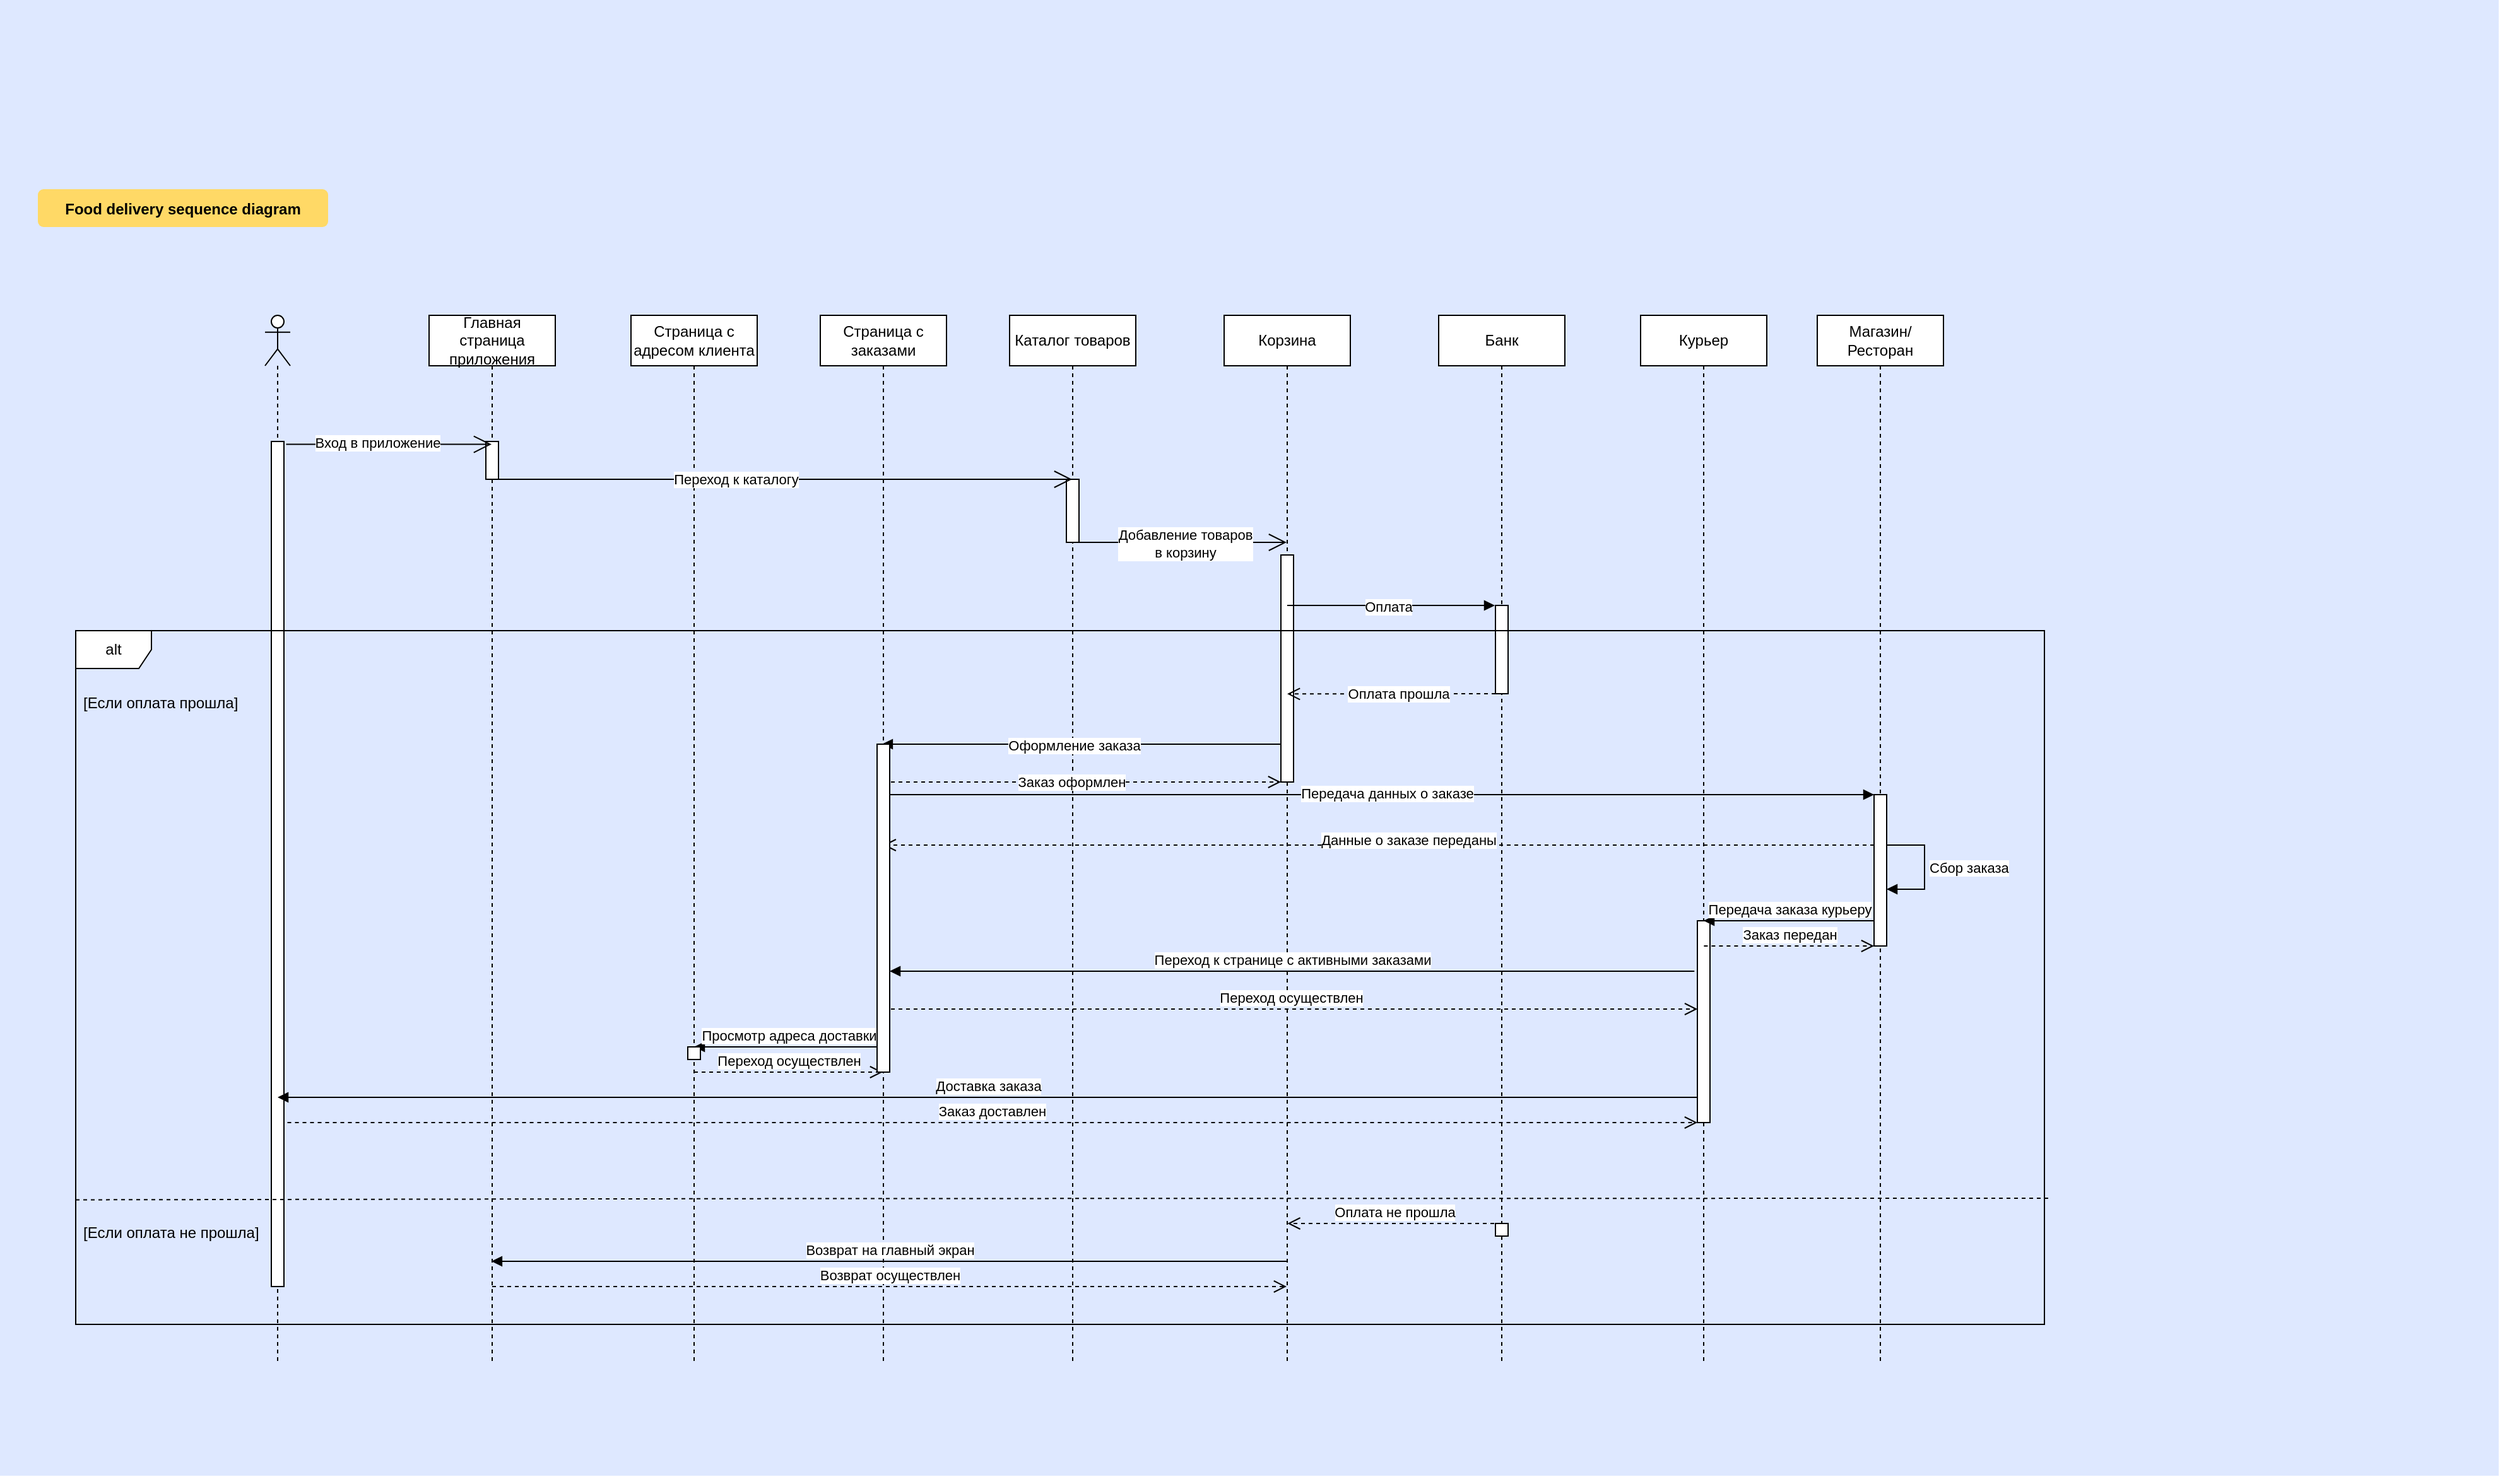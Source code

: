 <mxfile version="24.4.4" type="github">
  <diagram name="Page-1" id="9361dd3d-8414-5efd-6122-117bd74ce7a7">
    <mxGraphModel dx="2070" dy="1345" grid="1" gridSize="10" guides="1" tooltips="1" connect="1" arrows="1" fold="1" page="0" pageScale="1.5" pageWidth="826" pageHeight="1169" background="none" math="0" shadow="0">
      <root>
        <mxCell id="0" />
        <mxCell id="1" parent="0" />
        <mxCell id="69" value="" style="fillColor=#DEE8FF;strokeColor=none" parent="1" vertex="1">
          <mxGeometry x="-60" y="-130" width="1980" height="1170" as="geometry" />
        </mxCell>
        <mxCell id="71" value="Food delivery sequence diagram" style="rounded=1;fontStyle=1;fillColor=#FFD966;strokeColor=none" parent="1" vertex="1">
          <mxGeometry x="-30" y="20" width="230" height="30" as="geometry" />
        </mxCell>
        <mxCell id="UPtsHk0D0u4_NF4o992L-101" value="Главная страница приложения" style="shape=umlLifeline;perimeter=lifelinePerimeter;whiteSpace=wrap;html=1;container=1;dropTarget=0;collapsible=0;recursiveResize=0;outlineConnect=0;portConstraint=eastwest;newEdgeStyle={&quot;curved&quot;:0,&quot;rounded&quot;:0};" parent="1" vertex="1">
          <mxGeometry x="280" y="120" width="100" height="830" as="geometry" />
        </mxCell>
        <mxCell id="_cgKuGow4p5AxRxBIo20-82" value="" style="html=1;points=[[0,0,0,0,5],[0,1,0,0,-5],[1,0,0,0,5],[1,1,0,0,-5]];perimeter=orthogonalPerimeter;outlineConnect=0;targetShapes=umlLifeline;portConstraint=eastwest;newEdgeStyle={&quot;curved&quot;:0,&quot;rounded&quot;:0};" vertex="1" parent="UPtsHk0D0u4_NF4o992L-101">
          <mxGeometry x="45" y="100" width="10" height="30" as="geometry" />
        </mxCell>
        <mxCell id="UPtsHk0D0u4_NF4o992L-102" value="Каталог товаров" style="shape=umlLifeline;perimeter=lifelinePerimeter;whiteSpace=wrap;html=1;container=1;dropTarget=0;collapsible=0;recursiveResize=0;outlineConnect=0;portConstraint=eastwest;newEdgeStyle={&quot;curved&quot;:0,&quot;rounded&quot;:0};" parent="1" vertex="1">
          <mxGeometry x="740" y="120" width="100" height="830" as="geometry" />
        </mxCell>
        <mxCell id="_cgKuGow4p5AxRxBIo20-85" value="" style="html=1;points=[[0,0,0,0,5],[0,1,0,0,-5],[1,0,0,0,5],[1,1,0,0,-5]];perimeter=orthogonalPerimeter;outlineConnect=0;targetShapes=umlLifeline;portConstraint=eastwest;newEdgeStyle={&quot;curved&quot;:0,&quot;rounded&quot;:0};" vertex="1" parent="UPtsHk0D0u4_NF4o992L-102">
          <mxGeometry x="45" y="130" width="10" height="50" as="geometry" />
        </mxCell>
        <mxCell id="UPtsHk0D0u4_NF4o992L-103" value="Корзина" style="shape=umlLifeline;perimeter=lifelinePerimeter;whiteSpace=wrap;html=1;container=1;dropTarget=0;collapsible=0;recursiveResize=0;outlineConnect=0;portConstraint=eastwest;newEdgeStyle={&quot;curved&quot;:0,&quot;rounded&quot;:0};" parent="1" vertex="1">
          <mxGeometry x="910" y="120" width="100" height="830" as="geometry" />
        </mxCell>
        <mxCell id="_cgKuGow4p5AxRxBIo20-86" value="" style="html=1;points=[[0,0,0,0,5],[0,1,0,0,-5],[1,0,0,0,5],[1,1,0,0,-5]];perimeter=orthogonalPerimeter;outlineConnect=0;targetShapes=umlLifeline;portConstraint=eastwest;newEdgeStyle={&quot;curved&quot;:0,&quot;rounded&quot;:0};" vertex="1" parent="UPtsHk0D0u4_NF4o992L-103">
          <mxGeometry x="45" y="190" width="10" height="180" as="geometry" />
        </mxCell>
        <mxCell id="UPtsHk0D0u4_NF4o992L-104" value="Банк" style="shape=umlLifeline;perimeter=lifelinePerimeter;whiteSpace=wrap;html=1;container=1;dropTarget=0;collapsible=0;recursiveResize=0;outlineConnect=0;portConstraint=eastwest;newEdgeStyle={&quot;curved&quot;:0,&quot;rounded&quot;:0};" parent="1" vertex="1">
          <mxGeometry x="1080" y="120" width="100" height="830" as="geometry" />
        </mxCell>
        <mxCell id="_cgKuGow4p5AxRxBIo20-91" value="" style="html=1;points=[[0,0,0,0,5],[0,1,0,0,-5],[1,0,0,0,5],[1,1,0,0,-5]];perimeter=orthogonalPerimeter;outlineConnect=0;targetShapes=umlLifeline;portConstraint=eastwest;newEdgeStyle={&quot;curved&quot;:0,&quot;rounded&quot;:0};" vertex="1" parent="UPtsHk0D0u4_NF4o992L-104">
          <mxGeometry x="45" y="230" width="10" height="70" as="geometry" />
        </mxCell>
        <mxCell id="_cgKuGow4p5AxRxBIo20-146" value="" style="html=1;points=[[0,0,0,0,5],[0,1,0,0,-5],[1,0,0,0,5],[1,1,0,0,-5]];perimeter=orthogonalPerimeter;outlineConnect=0;targetShapes=umlLifeline;portConstraint=eastwest;newEdgeStyle={&quot;curved&quot;:0,&quot;rounded&quot;:0};" vertex="1" parent="UPtsHk0D0u4_NF4o992L-104">
          <mxGeometry x="45" y="720" width="10" height="10" as="geometry" />
        </mxCell>
        <mxCell id="UPtsHk0D0u4_NF4o992L-105" value="Курьер" style="shape=umlLifeline;perimeter=lifelinePerimeter;whiteSpace=wrap;html=1;container=1;dropTarget=0;collapsible=0;recursiveResize=0;outlineConnect=0;portConstraint=eastwest;newEdgeStyle={&quot;curved&quot;:0,&quot;rounded&quot;:0};" parent="1" vertex="1">
          <mxGeometry x="1240" y="120" width="100" height="830" as="geometry" />
        </mxCell>
        <mxCell id="_cgKuGow4p5AxRxBIo20-142" value="" style="html=1;points=[[0,0,0,0,5],[0,1,0,0,-5],[1,0,0,0,5],[1,1,0,0,-5]];perimeter=orthogonalPerimeter;outlineConnect=0;targetShapes=umlLifeline;portConstraint=eastwest;newEdgeStyle={&quot;curved&quot;:0,&quot;rounded&quot;:0};" vertex="1" parent="UPtsHk0D0u4_NF4o992L-105">
          <mxGeometry x="45" y="480" width="10" height="160" as="geometry" />
        </mxCell>
        <mxCell id="UPtsHk0D0u4_NF4o992L-106" value="Магазин/Ресторан" style="shape=umlLifeline;perimeter=lifelinePerimeter;whiteSpace=wrap;html=1;container=1;dropTarget=0;collapsible=0;recursiveResize=0;outlineConnect=0;portConstraint=eastwest;newEdgeStyle={&quot;curved&quot;:0,&quot;rounded&quot;:0};" parent="1" vertex="1">
          <mxGeometry x="1380" y="120" width="100" height="830" as="geometry" />
        </mxCell>
        <mxCell id="_cgKuGow4p5AxRxBIo20-131" value="" style="html=1;points=[[0,0,0,0,5],[0,1,0,0,-5],[1,0,0,0,5],[1,1,0,0,-5]];perimeter=orthogonalPerimeter;outlineConnect=0;targetShapes=umlLifeline;portConstraint=eastwest;newEdgeStyle={&quot;curved&quot;:0,&quot;rounded&quot;:0};" vertex="1" parent="UPtsHk0D0u4_NF4o992L-106">
          <mxGeometry x="45" y="380" width="10" height="120" as="geometry" />
        </mxCell>
        <mxCell id="_cgKuGow4p5AxRxBIo20-132" value="Сбор заказа" style="html=1;align=left;spacingLeft=2;endArrow=block;rounded=0;edgeStyle=orthogonalEdgeStyle;curved=0;rounded=0;" edge="1" target="_cgKuGow4p5AxRxBIo20-131" parent="UPtsHk0D0u4_NF4o992L-106">
          <mxGeometry relative="1" as="geometry">
            <mxPoint x="55" y="420" as="sourcePoint" />
            <Array as="points">
              <mxPoint x="85" y="420" />
              <mxPoint x="85" y="455" />
            </Array>
            <mxPoint x="60" y="455.0" as="targetPoint" />
          </mxGeometry>
        </mxCell>
        <mxCell id="UPtsHk0D0u4_NF4o992L-107" value="" style="endArrow=open;endFill=1;endSize=12;html=1;rounded=0;exitX=0.056;exitY=1.242;exitDx=0;exitDy=0;exitPerimeter=0;" parent="1" target="UPtsHk0D0u4_NF4o992L-101" edge="1">
          <mxGeometry width="160" relative="1" as="geometry">
            <mxPoint x="166.72" y="222.292" as="sourcePoint" />
            <mxPoint x="330" y="220" as="targetPoint" />
          </mxGeometry>
        </mxCell>
        <mxCell id="_cgKuGow4p5AxRxBIo20-122" value="Вход в приложение" style="edgeLabel;html=1;align=center;verticalAlign=middle;resizable=0;points=[];" vertex="1" connectable="0" parent="UPtsHk0D0u4_NF4o992L-107">
          <mxGeometry x="-0.488" y="-3" relative="1" as="geometry">
            <mxPoint x="31" y="-5" as="offset" />
          </mxGeometry>
        </mxCell>
        <mxCell id="_cgKuGow4p5AxRxBIo20-76" value="" style="shape=umlLifeline;perimeter=lifelinePerimeter;whiteSpace=wrap;html=1;container=1;dropTarget=0;collapsible=0;recursiveResize=0;outlineConnect=0;portConstraint=eastwest;newEdgeStyle={&quot;curved&quot;:0,&quot;rounded&quot;:0};participant=umlActor;" vertex="1" parent="1">
          <mxGeometry x="150" y="120" width="20" height="830" as="geometry" />
        </mxCell>
        <mxCell id="_cgKuGow4p5AxRxBIo20-77" value="" style="html=1;points=[[0,0,0,0,5],[0,1,0,0,-5],[1,0,0,0,5],[1,1,0,0,-5]];perimeter=orthogonalPerimeter;outlineConnect=0;targetShapes=umlLifeline;portConstraint=eastwest;newEdgeStyle={&quot;curved&quot;:0,&quot;rounded&quot;:0};" vertex="1" parent="_cgKuGow4p5AxRxBIo20-76">
          <mxGeometry x="5" y="100" width="10" height="670" as="geometry" />
        </mxCell>
        <mxCell id="_cgKuGow4p5AxRxBIo20-78" value="Страница с адресом клиента" style="shape=umlLifeline;perimeter=lifelinePerimeter;whiteSpace=wrap;html=1;container=1;dropTarget=0;collapsible=0;recursiveResize=0;outlineConnect=0;portConstraint=eastwest;newEdgeStyle={&quot;curved&quot;:0,&quot;rounded&quot;:0};" vertex="1" parent="1">
          <mxGeometry x="440" y="120" width="100" height="830" as="geometry" />
        </mxCell>
        <mxCell id="_cgKuGow4p5AxRxBIo20-83" value="" style="endArrow=open;endFill=1;endSize=12;html=1;rounded=0;" edge="1" parent="1" target="UPtsHk0D0u4_NF4o992L-102">
          <mxGeometry width="160" relative="1" as="geometry">
            <mxPoint x="330" y="250" as="sourcePoint" />
            <mxPoint x="490" y="250" as="targetPoint" />
          </mxGeometry>
        </mxCell>
        <mxCell id="_cgKuGow4p5AxRxBIo20-121" value="Переход к каталогу" style="edgeLabel;html=1;align=center;verticalAlign=middle;resizable=0;points=[];" vertex="1" connectable="0" parent="_cgKuGow4p5AxRxBIo20-83">
          <mxGeometry x="-0.163" relative="1" as="geometry">
            <mxPoint as="offset" />
          </mxGeometry>
        </mxCell>
        <mxCell id="_cgKuGow4p5AxRxBIo20-84" value="" style="endArrow=open;endFill=1;endSize=12;html=1;rounded=0;" edge="1" parent="1">
          <mxGeometry width="160" relative="1" as="geometry">
            <mxPoint x="788.5" y="300" as="sourcePoint" />
            <mxPoint x="959.5" y="300" as="targetPoint" />
          </mxGeometry>
        </mxCell>
        <mxCell id="_cgKuGow4p5AxRxBIo20-120" value="Добавление товаров&lt;div&gt;в корзину&lt;/div&gt;" style="edgeLabel;html=1;align=center;verticalAlign=middle;resizable=0;points=[];" vertex="1" connectable="0" parent="_cgKuGow4p5AxRxBIo20-84">
          <mxGeometry x="0.056" y="-1" relative="1" as="geometry">
            <mxPoint as="offset" />
          </mxGeometry>
        </mxCell>
        <mxCell id="_cgKuGow4p5AxRxBIo20-87" value="" style="html=1;verticalAlign=bottom;endArrow=block;curved=0;rounded=0;" edge="1" parent="1">
          <mxGeometry width="80" relative="1" as="geometry">
            <mxPoint x="960" y="350.0" as="sourcePoint" />
            <mxPoint x="1124.5" y="350.0" as="targetPoint" />
          </mxGeometry>
        </mxCell>
        <mxCell id="_cgKuGow4p5AxRxBIo20-119" value="Оплата" style="edgeLabel;html=1;align=center;verticalAlign=middle;resizable=0;points=[];" vertex="1" connectable="0" parent="_cgKuGow4p5AxRxBIo20-87">
          <mxGeometry x="-0.03" y="-1" relative="1" as="geometry">
            <mxPoint as="offset" />
          </mxGeometry>
        </mxCell>
        <mxCell id="_cgKuGow4p5AxRxBIo20-90" value="alt" style="shape=umlFrame;whiteSpace=wrap;html=1;pointerEvents=0;" vertex="1" parent="1">
          <mxGeometry y="370" width="1560" height="550" as="geometry" />
        </mxCell>
        <mxCell id="_cgKuGow4p5AxRxBIo20-93" value="" style="endArrow=none;dashed=1;html=1;rounded=0;exitX=-0.003;exitY=0.5;exitDx=0;exitDy=0;exitPerimeter=0;entryX=1;entryY=0.497;entryDx=0;entryDy=0;entryPerimeter=0;" edge="1" parent="1">
          <mxGeometry width="50" height="50" relative="1" as="geometry">
            <mxPoint x="1.634e-13" y="821.23" as="sourcePoint" />
            <mxPoint x="1564.68" y="820" as="targetPoint" />
            <Array as="points">
              <mxPoint x="594.68" y="820.23" />
            </Array>
          </mxGeometry>
        </mxCell>
        <mxCell id="_cgKuGow4p5AxRxBIo20-94" value="[Если оплата прошла]" style="text;strokeColor=none;fillColor=none;align=left;verticalAlign=middle;spacingTop=-1;spacingLeft=4;spacingRight=4;rotatable=0;labelPosition=right;points=[];portConstraint=eastwest;" vertex="1" parent="1">
          <mxGeometry y="420" height="14" as="geometry" />
        </mxCell>
        <mxCell id="_cgKuGow4p5AxRxBIo20-95" value="[Если оплата не прошла]" style="text;strokeColor=none;fillColor=none;align=left;verticalAlign=middle;spacingTop=-1;spacingLeft=4;spacingRight=4;rotatable=0;labelPosition=right;points=[];portConstraint=eastwest;" vertex="1" parent="1">
          <mxGeometry x="-20" y="840" width="20" height="14" as="geometry" />
        </mxCell>
        <mxCell id="_cgKuGow4p5AxRxBIo20-96" value="" style="html=1;verticalAlign=bottom;endArrow=open;dashed=1;endSize=8;curved=0;rounded=0;exitX=0.5;exitY=0.195;exitDx=0;exitDy=0;exitPerimeter=0;" edge="1" parent="1">
          <mxGeometry relative="1" as="geometry">
            <mxPoint x="1125" y="420.0" as="sourcePoint" />
            <mxPoint x="960" y="420.15" as="targetPoint" />
            <Array as="points">
              <mxPoint x="1025" y="420.15" />
            </Array>
          </mxGeometry>
        </mxCell>
        <mxCell id="_cgKuGow4p5AxRxBIo20-116" value="Оплата прошла" style="edgeLabel;html=1;align=center;verticalAlign=middle;resizable=0;points=[];" vertex="1" connectable="0" parent="_cgKuGow4p5AxRxBIo20-96">
          <mxGeometry x="-0.058" relative="1" as="geometry">
            <mxPoint as="offset" />
          </mxGeometry>
        </mxCell>
        <mxCell id="_cgKuGow4p5AxRxBIo20-97" value="" style="text;strokeColor=none;fillColor=none;align=left;verticalAlign=middle;spacingTop=-1;spacingLeft=4;spacingRight=4;rotatable=0;labelPosition=right;points=[];portConstraint=eastwest;" vertex="1" parent="1">
          <mxGeometry x="700" y="500" width="20" height="14" as="geometry" />
        </mxCell>
        <mxCell id="_cgKuGow4p5AxRxBIo20-98" value="Страница с заказами" style="shape=umlLifeline;perimeter=lifelinePerimeter;whiteSpace=wrap;html=1;container=1;dropTarget=0;collapsible=0;recursiveResize=0;outlineConnect=0;portConstraint=eastwest;newEdgeStyle={&quot;curved&quot;:0,&quot;rounded&quot;:0};" vertex="1" parent="1">
          <mxGeometry x="590" y="120" width="100" height="830" as="geometry" />
        </mxCell>
        <mxCell id="_cgKuGow4p5AxRxBIo20-100" value="" style="html=1;verticalAlign=bottom;endArrow=block;curved=0;rounded=0;" edge="1" parent="1">
          <mxGeometry width="80" relative="1" as="geometry">
            <mxPoint x="955" y="460.0" as="sourcePoint" />
            <mxPoint x="638.962" y="460.0" as="targetPoint" />
          </mxGeometry>
        </mxCell>
        <mxCell id="_cgKuGow4p5AxRxBIo20-117" value="Оформление заказа" style="edgeLabel;html=1;align=center;verticalAlign=middle;resizable=0;points=[];" vertex="1" connectable="0" parent="_cgKuGow4p5AxRxBIo20-100">
          <mxGeometry x="0.15" y="1" relative="1" as="geometry">
            <mxPoint x="17" as="offset" />
          </mxGeometry>
        </mxCell>
        <mxCell id="_cgKuGow4p5AxRxBIo20-106" value="" style="html=1;verticalAlign=bottom;endArrow=open;dashed=1;endSize=8;curved=0;rounded=0;" edge="1" parent="1" target="_cgKuGow4p5AxRxBIo20-86">
          <mxGeometry relative="1" as="geometry">
            <mxPoint x="640" y="490" as="sourcePoint" />
            <mxPoint x="949.83" y="490" as="targetPoint" />
          </mxGeometry>
        </mxCell>
        <mxCell id="_cgKuGow4p5AxRxBIo20-118" value="Заказ оформлен" style="edgeLabel;html=1;align=center;verticalAlign=middle;resizable=0;points=[];" vertex="1" connectable="0" parent="_cgKuGow4p5AxRxBIo20-106">
          <mxGeometry x="-0.298" y="1" relative="1" as="geometry">
            <mxPoint x="38" y="1" as="offset" />
          </mxGeometry>
        </mxCell>
        <mxCell id="_cgKuGow4p5AxRxBIo20-107" value="" style="text;strokeColor=none;fillColor=none;align=left;verticalAlign=middle;spacingTop=-1;spacingLeft=4;spacingRight=4;rotatable=0;labelPosition=right;points=[];portConstraint=eastwest;" vertex="1" parent="1">
          <mxGeometry x="820" y="500" width="20" height="14" as="geometry" />
        </mxCell>
        <mxCell id="_cgKuGow4p5AxRxBIo20-110" value="" style="html=1;verticalAlign=bottom;endArrow=block;curved=0;rounded=0;" edge="1" parent="1">
          <mxGeometry relative="1" as="geometry">
            <mxPoint x="640.371" y="500" as="sourcePoint" />
            <mxPoint x="1425" y="500" as="targetPoint" />
          </mxGeometry>
        </mxCell>
        <mxCell id="_cgKuGow4p5AxRxBIo20-115" value="Передача данных о заказе" style="edgeLabel;html=1;align=center;verticalAlign=middle;resizable=0;points=[];" vertex="1" connectable="0" parent="_cgKuGow4p5AxRxBIo20-110">
          <mxGeometry x="0.016" y="1" relative="1" as="geometry">
            <mxPoint as="offset" />
          </mxGeometry>
        </mxCell>
        <mxCell id="_cgKuGow4p5AxRxBIo20-111" value="" style="html=1;verticalAlign=bottom;endArrow=open;dashed=1;endSize=8;curved=0;rounded=0;" edge="1" source="_cgKuGow4p5AxRxBIo20-131" parent="1">
          <mxGeometry relative="1" as="geometry">
            <mxPoint x="639.833" y="540" as="targetPoint" />
            <mxPoint x="1420" y="540" as="sourcePoint" />
          </mxGeometry>
        </mxCell>
        <mxCell id="_cgKuGow4p5AxRxBIo20-114" value="Данные о заказе переданы" style="edgeLabel;html=1;align=center;verticalAlign=middle;resizable=0;points=[];" vertex="1" connectable="0" parent="_cgKuGow4p5AxRxBIo20-111">
          <mxGeometry x="-0.06" y="-4" relative="1" as="geometry">
            <mxPoint as="offset" />
          </mxGeometry>
        </mxCell>
        <mxCell id="_cgKuGow4p5AxRxBIo20-128" value="Передача заказа курьеру" style="html=1;verticalAlign=bottom;endArrow=block;curved=0;rounded=0;" edge="1" parent="1" source="_cgKuGow4p5AxRxBIo20-131">
          <mxGeometry width="80" relative="1" as="geometry">
            <mxPoint x="1420" y="600" as="sourcePoint" />
            <mxPoint x="1290" y="600" as="targetPoint" />
          </mxGeometry>
        </mxCell>
        <mxCell id="_cgKuGow4p5AxRxBIo20-133" value="Заказ передан" style="html=1;verticalAlign=bottom;endArrow=open;dashed=1;endSize=8;curved=0;rounded=0;" edge="1" parent="1">
          <mxGeometry relative="1" as="geometry">
            <mxPoint x="1290.188" y="620" as="sourcePoint" />
            <mxPoint x="1425" y="620" as="targetPoint" />
          </mxGeometry>
        </mxCell>
        <mxCell id="_cgKuGow4p5AxRxBIo20-134" value="Переход к странице с активными заказами" style="html=1;verticalAlign=bottom;endArrow=block;curved=0;rounded=0;" edge="1" parent="1" target="_cgKuGow4p5AxRxBIo20-143">
          <mxGeometry width="80" relative="1" as="geometry">
            <mxPoint x="1282.63" y="640" as="sourcePoint" />
            <mxPoint x="637.361" y="640" as="targetPoint" />
          </mxGeometry>
        </mxCell>
        <mxCell id="_cgKuGow4p5AxRxBIo20-135" value="Переход осуществлен" style="html=1;verticalAlign=bottom;endArrow=open;dashed=1;endSize=8;curved=0;rounded=0;" edge="1" parent="1" source="_cgKuGow4p5AxRxBIo20-98">
          <mxGeometry relative="1" as="geometry">
            <mxPoint x="634.914" y="670.0" as="sourcePoint" />
            <mxPoint x="1285.09" y="670.0" as="targetPoint" />
          </mxGeometry>
        </mxCell>
        <mxCell id="_cgKuGow4p5AxRxBIo20-136" value="Просмотр адреса доставки" style="html=1;verticalAlign=bottom;endArrow=block;curved=0;rounded=0;" edge="1" parent="1" target="_cgKuGow4p5AxRxBIo20-78">
          <mxGeometry width="80" relative="1" as="geometry">
            <mxPoint x="639.5" y="700" as="sourcePoint" />
            <mxPoint x="500" y="700" as="targetPoint" />
          </mxGeometry>
        </mxCell>
        <mxCell id="_cgKuGow4p5AxRxBIo20-137" value="Переход осуществлен" style="html=1;verticalAlign=bottom;endArrow=open;dashed=1;endSize=8;curved=0;rounded=0;" edge="1" parent="1">
          <mxGeometry relative="1" as="geometry">
            <mxPoint x="490" y="720" as="sourcePoint" />
            <mxPoint x="639.5" y="720" as="targetPoint" />
          </mxGeometry>
        </mxCell>
        <mxCell id="_cgKuGow4p5AxRxBIo20-138" value="Доставка заказа" style="html=1;verticalAlign=bottom;endArrow=block;curved=0;rounded=0;" edge="1" parent="1" source="_cgKuGow4p5AxRxBIo20-142">
          <mxGeometry width="80" relative="1" as="geometry">
            <mxPoint x="80" y="740" as="sourcePoint" />
            <mxPoint x="160" y="740" as="targetPoint" />
          </mxGeometry>
        </mxCell>
        <mxCell id="_cgKuGow4p5AxRxBIo20-139" value="Заказ доставлен" style="html=1;verticalAlign=bottom;endArrow=open;dashed=1;endSize=8;curved=0;rounded=0;" edge="1" parent="1" target="_cgKuGow4p5AxRxBIo20-142">
          <mxGeometry relative="1" as="geometry">
            <mxPoint x="167.75" y="760" as="sourcePoint" />
            <mxPoint x="492.25" y="760" as="targetPoint" />
          </mxGeometry>
        </mxCell>
        <mxCell id="_cgKuGow4p5AxRxBIo20-143" value="" style="html=1;points=[[0,0,0,0,5],[0,1,0,0,-5],[1,0,0,0,5],[1,1,0,0,-5]];perimeter=orthogonalPerimeter;outlineConnect=0;targetShapes=umlLifeline;portConstraint=eastwest;newEdgeStyle={&quot;curved&quot;:0,&quot;rounded&quot;:0};" vertex="1" parent="1">
          <mxGeometry x="635" y="460" width="10" height="260" as="geometry" />
        </mxCell>
        <mxCell id="_cgKuGow4p5AxRxBIo20-144" value="" style="html=1;points=[[0,0,0,0,5],[0,1,0,0,-5],[1,0,0,0,5],[1,1,0,0,-5]];perimeter=orthogonalPerimeter;outlineConnect=0;targetShapes=umlLifeline;portConstraint=eastwest;newEdgeStyle={&quot;curved&quot;:0,&quot;rounded&quot;:0};" vertex="1" parent="1">
          <mxGeometry x="485" y="700" width="10" height="10" as="geometry" />
        </mxCell>
        <mxCell id="_cgKuGow4p5AxRxBIo20-145" value="Оплата не прошла" style="html=1;verticalAlign=bottom;endArrow=open;dashed=1;endSize=8;curved=0;rounded=0;" edge="1" parent="1">
          <mxGeometry relative="1" as="geometry">
            <mxPoint x="1130" y="840" as="sourcePoint" />
            <mxPoint x="960.172" y="840.0" as="targetPoint" />
          </mxGeometry>
        </mxCell>
        <mxCell id="_cgKuGow4p5AxRxBIo20-147" value="Возврат на главный экран" style="html=1;verticalAlign=bottom;endArrow=block;curved=0;rounded=0;" edge="1" parent="1">
          <mxGeometry width="80" relative="1" as="geometry">
            <mxPoint x="959.5" y="870" as="sourcePoint" />
            <mxPoint x="329.447" y="870" as="targetPoint" />
          </mxGeometry>
        </mxCell>
        <mxCell id="_cgKuGow4p5AxRxBIo20-148" value="Возврат осуществлен" style="html=1;verticalAlign=bottom;endArrow=open;dashed=1;endSize=8;curved=0;rounded=0;" edge="1" parent="1" target="UPtsHk0D0u4_NF4o992L-103">
          <mxGeometry relative="1" as="geometry">
            <mxPoint x="330" y="890" as="sourcePoint" />
            <mxPoint x="250" y="890" as="targetPoint" />
          </mxGeometry>
        </mxCell>
      </root>
    </mxGraphModel>
  </diagram>
</mxfile>
